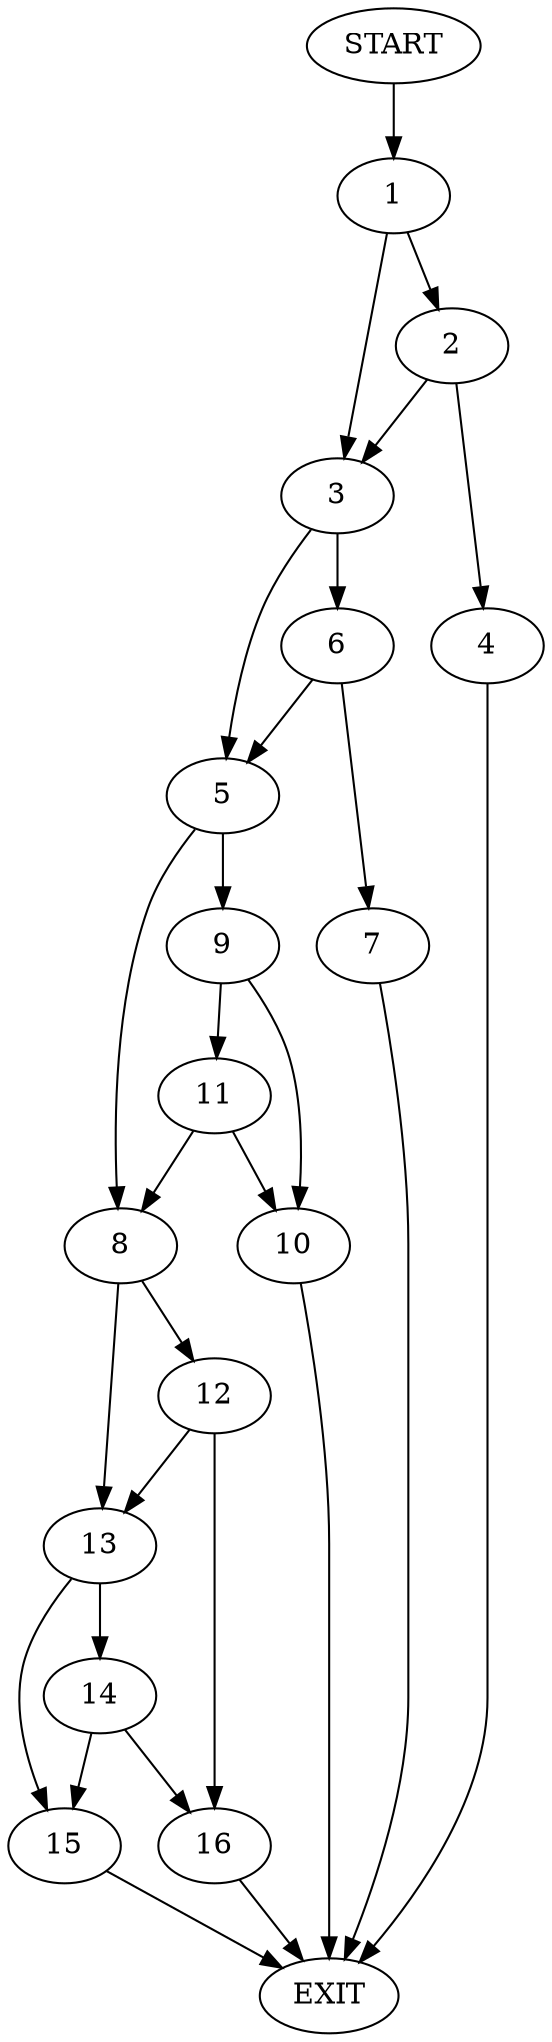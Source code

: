 digraph {
0 [label="START"]
17 [label="EXIT"]
0 -> 1
1 -> 2
1 -> 3
2 -> 4
2 -> 3
3 -> 5
3 -> 6
4 -> 17
6 -> 5
6 -> 7
5 -> 8
5 -> 9
7 -> 17
9 -> 10
9 -> 11
8 -> 12
8 -> 13
10 -> 17
11 -> 8
11 -> 10
13 -> 14
13 -> 15
12 -> 13
12 -> 16
16 -> 17
15 -> 17
14 -> 16
14 -> 15
}
